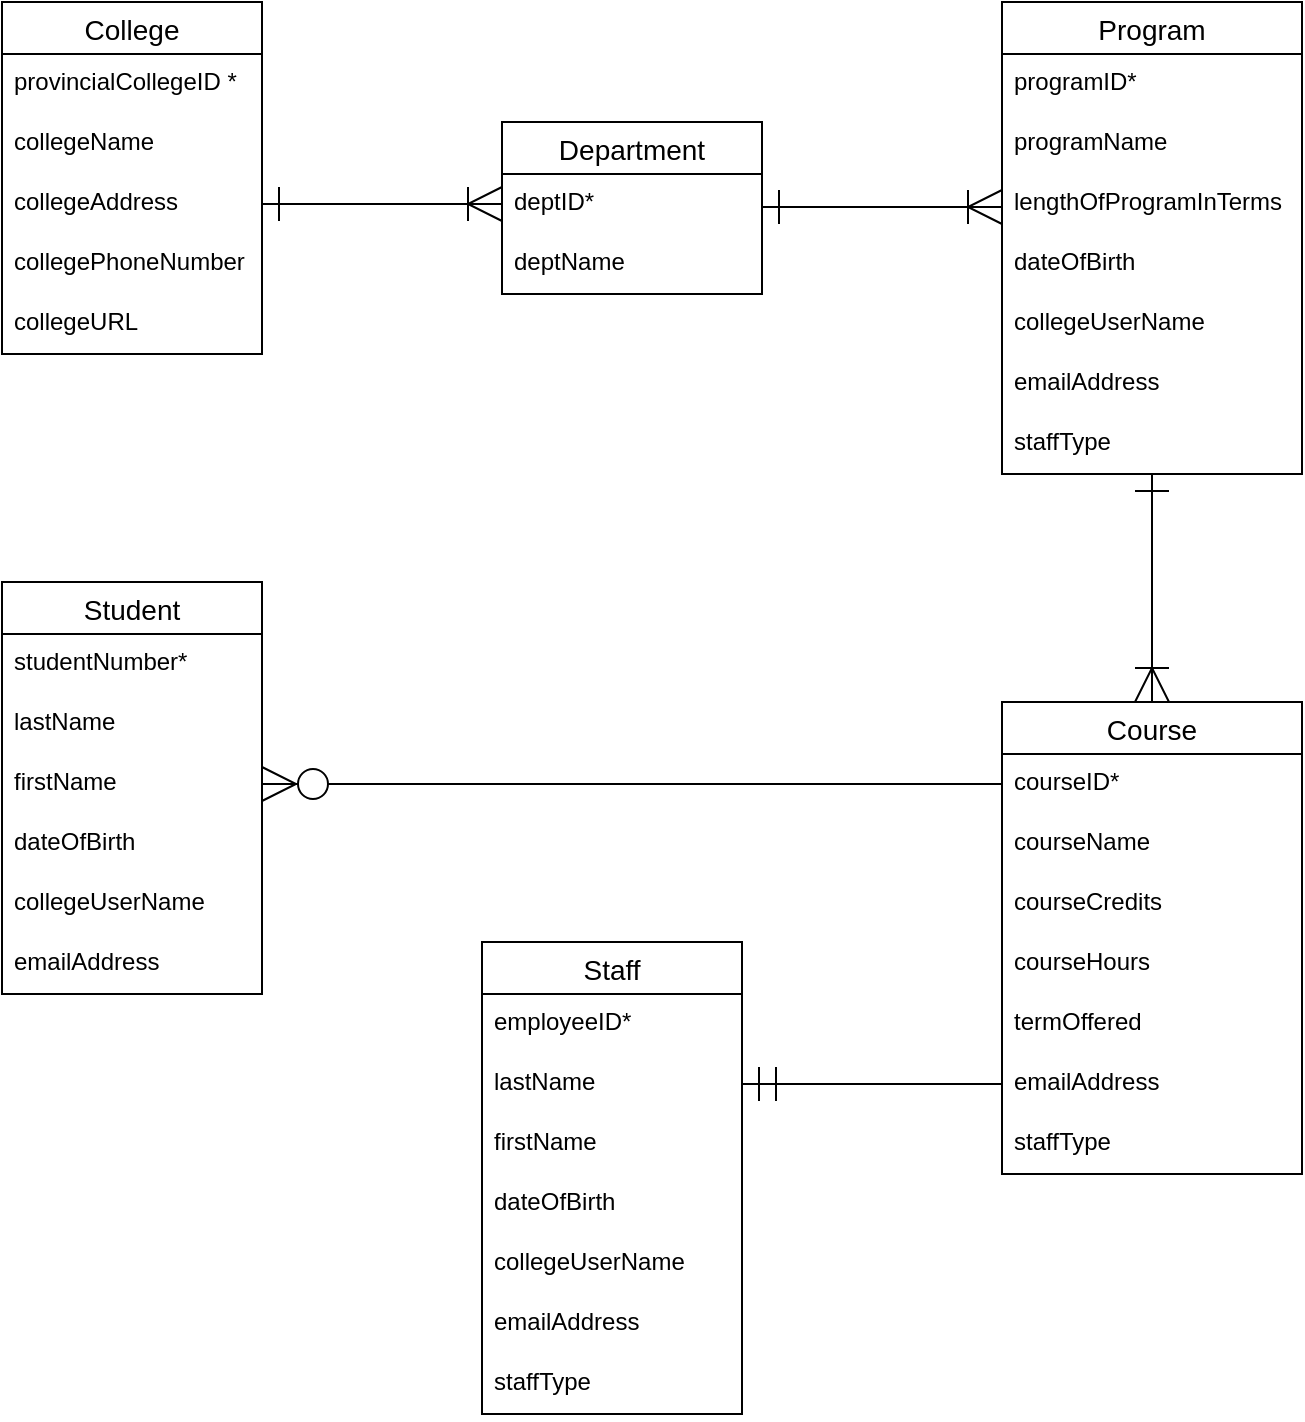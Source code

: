 <mxfile version="14.9.2" type="github">
  <diagram id="qqELx0O74SyiydXtpBy1" name="Page-1">
    <mxGraphModel dx="785" dy="514" grid="1" gridSize="10" guides="1" tooltips="1" connect="1" arrows="1" fold="1" page="1" pageScale="1" pageWidth="850" pageHeight="1100" math="0" shadow="0">
      <root>
        <mxCell id="0" />
        <mxCell id="1" parent="0" />
        <mxCell id="kNo_PR_JKWqj8q4_l_mU-1" value="College" style="swimlane;fontStyle=0;childLayout=stackLayout;horizontal=1;startSize=26;horizontalStack=0;resizeParent=1;resizeParentMax=0;resizeLast=0;collapsible=1;marginBottom=0;align=center;fontSize=14;swimlaneLine=1;" vertex="1" parent="1">
          <mxGeometry x="20" y="20" width="130" height="176" as="geometry">
            <mxRectangle x="50" y="40" width="80" height="26" as="alternateBounds" />
          </mxGeometry>
        </mxCell>
        <mxCell id="kNo_PR_JKWqj8q4_l_mU-2" value="provincialCollegeID *" style="text;strokeColor=none;fillColor=none;spacingLeft=4;spacingRight=4;overflow=hidden;rotatable=0;points=[[0,0.5],[1,0.5]];portConstraint=eastwest;fontSize=12;" vertex="1" parent="kNo_PR_JKWqj8q4_l_mU-1">
          <mxGeometry y="26" width="130" height="30" as="geometry" />
        </mxCell>
        <mxCell id="kNo_PR_JKWqj8q4_l_mU-3" value="collegeName" style="text;strokeColor=none;fillColor=none;spacingLeft=4;spacingRight=4;overflow=hidden;rotatable=0;points=[[0,0.5],[1,0.5]];portConstraint=eastwest;fontSize=12;" vertex="1" parent="kNo_PR_JKWqj8q4_l_mU-1">
          <mxGeometry y="56" width="130" height="30" as="geometry" />
        </mxCell>
        <mxCell id="kNo_PR_JKWqj8q4_l_mU-4" value="collegeAddress" style="text;strokeColor=none;fillColor=none;spacingLeft=4;spacingRight=4;overflow=hidden;rotatable=0;points=[[0,0.5],[1,0.5]];portConstraint=eastwest;fontSize=12;" vertex="1" parent="kNo_PR_JKWqj8q4_l_mU-1">
          <mxGeometry y="86" width="130" height="30" as="geometry" />
        </mxCell>
        <mxCell id="kNo_PR_JKWqj8q4_l_mU-12" value="collegePhoneNumber&#xa;" style="text;strokeColor=none;fillColor=none;spacingLeft=4;spacingRight=4;overflow=hidden;rotatable=0;points=[[0,0.5],[1,0.5]];portConstraint=eastwest;fontSize=12;" vertex="1" parent="kNo_PR_JKWqj8q4_l_mU-1">
          <mxGeometry y="116" width="130" height="30" as="geometry" />
        </mxCell>
        <mxCell id="kNo_PR_JKWqj8q4_l_mU-13" value="collegeURL" style="text;strokeColor=none;fillColor=none;spacingLeft=4;spacingRight=4;overflow=hidden;rotatable=0;points=[[0,0.5],[1,0.5]];portConstraint=eastwest;fontSize=12;" vertex="1" parent="kNo_PR_JKWqj8q4_l_mU-1">
          <mxGeometry y="146" width="130" height="30" as="geometry" />
        </mxCell>
        <mxCell id="kNo_PR_JKWqj8q4_l_mU-15" value="Department" style="swimlane;fontStyle=0;childLayout=stackLayout;horizontal=1;startSize=26;horizontalStack=0;resizeParent=1;resizeParentMax=0;resizeLast=0;collapsible=1;marginBottom=0;align=center;fontSize=14;swimlaneLine=1;" vertex="1" parent="1">
          <mxGeometry x="270" y="80" width="130" height="86" as="geometry">
            <mxRectangle x="50" y="40" width="80" height="26" as="alternateBounds" />
          </mxGeometry>
        </mxCell>
        <mxCell id="kNo_PR_JKWqj8q4_l_mU-16" value="deptID*" style="text;strokeColor=none;fillColor=none;spacingLeft=4;spacingRight=4;overflow=hidden;rotatable=0;points=[[0,0.5],[1,0.5]];portConstraint=eastwest;fontSize=12;" vertex="1" parent="kNo_PR_JKWqj8q4_l_mU-15">
          <mxGeometry y="26" width="130" height="30" as="geometry" />
        </mxCell>
        <mxCell id="kNo_PR_JKWqj8q4_l_mU-17" value="deptName" style="text;strokeColor=none;fillColor=none;spacingLeft=4;spacingRight=4;overflow=hidden;rotatable=0;points=[[0,0.5],[1,0.5]];portConstraint=eastwest;fontSize=12;" vertex="1" parent="kNo_PR_JKWqj8q4_l_mU-15">
          <mxGeometry y="56" width="130" height="30" as="geometry" />
        </mxCell>
        <mxCell id="kNo_PR_JKWqj8q4_l_mU-21" value="Staff" style="swimlane;fontStyle=0;childLayout=stackLayout;horizontal=1;startSize=26;horizontalStack=0;resizeParent=1;resizeParentMax=0;resizeLast=0;collapsible=1;marginBottom=0;align=center;fontSize=14;swimlaneLine=1;" vertex="1" parent="1">
          <mxGeometry x="260" y="490" width="130" height="236" as="geometry">
            <mxRectangle x="50" y="40" width="80" height="26" as="alternateBounds" />
          </mxGeometry>
        </mxCell>
        <mxCell id="kNo_PR_JKWqj8q4_l_mU-22" value="employeeID*" style="text;strokeColor=none;fillColor=none;spacingLeft=4;spacingRight=4;overflow=hidden;rotatable=0;points=[[0,0.5],[1,0.5]];portConstraint=eastwest;fontSize=12;" vertex="1" parent="kNo_PR_JKWqj8q4_l_mU-21">
          <mxGeometry y="26" width="130" height="30" as="geometry" />
        </mxCell>
        <mxCell id="kNo_PR_JKWqj8q4_l_mU-23" value="lastName" style="text;strokeColor=none;fillColor=none;spacingLeft=4;spacingRight=4;overflow=hidden;rotatable=0;points=[[0,0.5],[1,0.5]];portConstraint=eastwest;fontSize=12;" vertex="1" parent="kNo_PR_JKWqj8q4_l_mU-21">
          <mxGeometry y="56" width="130" height="30" as="geometry" />
        </mxCell>
        <mxCell id="kNo_PR_JKWqj8q4_l_mU-24" value="firstName&#xa;" style="text;strokeColor=none;fillColor=none;spacingLeft=4;spacingRight=4;overflow=hidden;rotatable=0;points=[[0,0.5],[1,0.5]];portConstraint=eastwest;fontSize=12;" vertex="1" parent="kNo_PR_JKWqj8q4_l_mU-21">
          <mxGeometry y="86" width="130" height="30" as="geometry" />
        </mxCell>
        <mxCell id="kNo_PR_JKWqj8q4_l_mU-25" value="dateOfBirth" style="text;strokeColor=none;fillColor=none;spacingLeft=4;spacingRight=4;overflow=hidden;rotatable=0;points=[[0,0.5],[1,0.5]];portConstraint=eastwest;fontSize=12;" vertex="1" parent="kNo_PR_JKWqj8q4_l_mU-21">
          <mxGeometry y="116" width="130" height="30" as="geometry" />
        </mxCell>
        <mxCell id="kNo_PR_JKWqj8q4_l_mU-26" value="collegeUserName&#xa;" style="text;strokeColor=none;fillColor=none;spacingLeft=4;spacingRight=4;overflow=hidden;rotatable=0;points=[[0,0.5],[1,0.5]];portConstraint=eastwest;fontSize=12;" vertex="1" parent="kNo_PR_JKWqj8q4_l_mU-21">
          <mxGeometry y="146" width="130" height="30" as="geometry" />
        </mxCell>
        <mxCell id="kNo_PR_JKWqj8q4_l_mU-27" value="emailAddress&#xa;" style="text;strokeColor=none;fillColor=none;spacingLeft=4;spacingRight=4;overflow=hidden;rotatable=0;points=[[0,0.5],[1,0.5]];portConstraint=eastwest;fontSize=12;" vertex="1" parent="kNo_PR_JKWqj8q4_l_mU-21">
          <mxGeometry y="176" width="130" height="30" as="geometry" />
        </mxCell>
        <mxCell id="kNo_PR_JKWqj8q4_l_mU-28" value="staffType" style="text;strokeColor=none;fillColor=none;spacingLeft=4;spacingRight=4;overflow=hidden;rotatable=0;points=[[0,0.5],[1,0.5]];portConstraint=eastwest;fontSize=12;" vertex="1" parent="kNo_PR_JKWqj8q4_l_mU-21">
          <mxGeometry y="206" width="130" height="30" as="geometry" />
        </mxCell>
        <mxCell id="kNo_PR_JKWqj8q4_l_mU-29" value="Student" style="swimlane;fontStyle=0;childLayout=stackLayout;horizontal=1;startSize=26;horizontalStack=0;resizeParent=1;resizeParentMax=0;resizeLast=0;collapsible=1;marginBottom=0;align=center;fontSize=14;swimlaneLine=1;" vertex="1" parent="1">
          <mxGeometry x="20" y="310" width="130" height="206" as="geometry">
            <mxRectangle x="50" y="40" width="80" height="26" as="alternateBounds" />
          </mxGeometry>
        </mxCell>
        <mxCell id="kNo_PR_JKWqj8q4_l_mU-30" value="studentNumber*" style="text;strokeColor=none;fillColor=none;spacingLeft=4;spacingRight=4;overflow=hidden;rotatable=0;points=[[0,0.5],[1,0.5]];portConstraint=eastwest;fontSize=12;" vertex="1" parent="kNo_PR_JKWqj8q4_l_mU-29">
          <mxGeometry y="26" width="130" height="30" as="geometry" />
        </mxCell>
        <mxCell id="kNo_PR_JKWqj8q4_l_mU-31" value="lastName" style="text;strokeColor=none;fillColor=none;spacingLeft=4;spacingRight=4;overflow=hidden;rotatable=0;points=[[0,0.5],[1,0.5]];portConstraint=eastwest;fontSize=12;" vertex="1" parent="kNo_PR_JKWqj8q4_l_mU-29">
          <mxGeometry y="56" width="130" height="30" as="geometry" />
        </mxCell>
        <mxCell id="kNo_PR_JKWqj8q4_l_mU-32" value="firstName&#xa;" style="text;strokeColor=none;fillColor=none;spacingLeft=4;spacingRight=4;overflow=hidden;rotatable=0;points=[[0,0.5],[1,0.5]];portConstraint=eastwest;fontSize=12;" vertex="1" parent="kNo_PR_JKWqj8q4_l_mU-29">
          <mxGeometry y="86" width="130" height="30" as="geometry" />
        </mxCell>
        <mxCell id="kNo_PR_JKWqj8q4_l_mU-33" value="dateOfBirth" style="text;strokeColor=none;fillColor=none;spacingLeft=4;spacingRight=4;overflow=hidden;rotatable=0;points=[[0,0.5],[1,0.5]];portConstraint=eastwest;fontSize=12;" vertex="1" parent="kNo_PR_JKWqj8q4_l_mU-29">
          <mxGeometry y="116" width="130" height="30" as="geometry" />
        </mxCell>
        <mxCell id="kNo_PR_JKWqj8q4_l_mU-34" value="collegeUserName&#xa;" style="text;strokeColor=none;fillColor=none;spacingLeft=4;spacingRight=4;overflow=hidden;rotatable=0;points=[[0,0.5],[1,0.5]];portConstraint=eastwest;fontSize=12;" vertex="1" parent="kNo_PR_JKWqj8q4_l_mU-29">
          <mxGeometry y="146" width="130" height="30" as="geometry" />
        </mxCell>
        <mxCell id="kNo_PR_JKWqj8q4_l_mU-35" value="emailAddress&#xa;" style="text;strokeColor=none;fillColor=none;spacingLeft=4;spacingRight=4;overflow=hidden;rotatable=0;points=[[0,0.5],[1,0.5]];portConstraint=eastwest;fontSize=12;" vertex="1" parent="kNo_PR_JKWqj8q4_l_mU-29">
          <mxGeometry y="176" width="130" height="30" as="geometry" />
        </mxCell>
        <mxCell id="kNo_PR_JKWqj8q4_l_mU-66" style="edgeStyle=orthogonalEdgeStyle;rounded=0;orthogonalLoop=1;jettySize=auto;html=1;entryX=0.5;entryY=0;entryDx=0;entryDy=0;fontSize=14;startArrow=ERone;startFill=0;endArrow=ERoneToMany;endFill=0;startSize=15;endSize=15;strokeWidth=1;" edge="1" parent="1" source="kNo_PR_JKWqj8q4_l_mU-37" target="kNo_PR_JKWqj8q4_l_mU-45">
          <mxGeometry relative="1" as="geometry" />
        </mxCell>
        <mxCell id="kNo_PR_JKWqj8q4_l_mU-37" value="Program" style="swimlane;fontStyle=0;childLayout=stackLayout;horizontal=1;startSize=26;horizontalStack=0;resizeParent=1;resizeParentMax=0;resizeLast=0;collapsible=1;marginBottom=0;align=center;fontSize=14;swimlaneLine=1;" vertex="1" parent="1">
          <mxGeometry x="520" y="20" width="150" height="236" as="geometry">
            <mxRectangle x="50" y="40" width="80" height="26" as="alternateBounds" />
          </mxGeometry>
        </mxCell>
        <mxCell id="kNo_PR_JKWqj8q4_l_mU-38" value="programID*" style="text;strokeColor=none;fillColor=none;spacingLeft=4;spacingRight=4;overflow=hidden;rotatable=0;points=[[0,0.5],[1,0.5]];portConstraint=eastwest;fontSize=12;" vertex="1" parent="kNo_PR_JKWqj8q4_l_mU-37">
          <mxGeometry y="26" width="150" height="30" as="geometry" />
        </mxCell>
        <mxCell id="kNo_PR_JKWqj8q4_l_mU-39" value="programName" style="text;strokeColor=none;fillColor=none;spacingLeft=4;spacingRight=4;overflow=hidden;rotatable=0;points=[[0,0.5],[1,0.5]];portConstraint=eastwest;fontSize=12;" vertex="1" parent="kNo_PR_JKWqj8q4_l_mU-37">
          <mxGeometry y="56" width="150" height="30" as="geometry" />
        </mxCell>
        <mxCell id="kNo_PR_JKWqj8q4_l_mU-40" value="lengthOfProgramInTerms" style="text;strokeColor=none;fillColor=none;spacingLeft=4;spacingRight=4;overflow=hidden;rotatable=0;points=[[0,0.5],[1,0.5]];portConstraint=eastwest;fontSize=12;" vertex="1" parent="kNo_PR_JKWqj8q4_l_mU-37">
          <mxGeometry y="86" width="150" height="30" as="geometry" />
        </mxCell>
        <mxCell id="kNo_PR_JKWqj8q4_l_mU-41" value="dateOfBirth" style="text;strokeColor=none;fillColor=none;spacingLeft=4;spacingRight=4;overflow=hidden;rotatable=0;points=[[0,0.5],[1,0.5]];portConstraint=eastwest;fontSize=12;" vertex="1" parent="kNo_PR_JKWqj8q4_l_mU-37">
          <mxGeometry y="116" width="150" height="30" as="geometry" />
        </mxCell>
        <mxCell id="kNo_PR_JKWqj8q4_l_mU-42" value="collegeUserName&#xa;" style="text;strokeColor=none;fillColor=none;spacingLeft=4;spacingRight=4;overflow=hidden;rotatable=0;points=[[0,0.5],[1,0.5]];portConstraint=eastwest;fontSize=12;" vertex="1" parent="kNo_PR_JKWqj8q4_l_mU-37">
          <mxGeometry y="146" width="150" height="30" as="geometry" />
        </mxCell>
        <mxCell id="kNo_PR_JKWqj8q4_l_mU-43" value="emailAddress&#xa;" style="text;strokeColor=none;fillColor=none;spacingLeft=4;spacingRight=4;overflow=hidden;rotatable=0;points=[[0,0.5],[1,0.5]];portConstraint=eastwest;fontSize=12;" vertex="1" parent="kNo_PR_JKWqj8q4_l_mU-37">
          <mxGeometry y="176" width="150" height="30" as="geometry" />
        </mxCell>
        <mxCell id="kNo_PR_JKWqj8q4_l_mU-44" value="staffType" style="text;strokeColor=none;fillColor=none;spacingLeft=4;spacingRight=4;overflow=hidden;rotatable=0;points=[[0,0.5],[1,0.5]];portConstraint=eastwest;fontSize=12;" vertex="1" parent="kNo_PR_JKWqj8q4_l_mU-37">
          <mxGeometry y="206" width="150" height="30" as="geometry" />
        </mxCell>
        <mxCell id="kNo_PR_JKWqj8q4_l_mU-45" value="Course" style="swimlane;fontStyle=0;childLayout=stackLayout;horizontal=1;startSize=26;horizontalStack=0;resizeParent=1;resizeParentMax=0;resizeLast=0;collapsible=1;marginBottom=0;align=center;fontSize=14;swimlaneLine=1;" vertex="1" parent="1">
          <mxGeometry x="520" y="370" width="150" height="236" as="geometry">
            <mxRectangle x="50" y="40" width="80" height="26" as="alternateBounds" />
          </mxGeometry>
        </mxCell>
        <mxCell id="kNo_PR_JKWqj8q4_l_mU-46" value="courseID*" style="text;strokeColor=none;fillColor=none;spacingLeft=4;spacingRight=4;overflow=hidden;rotatable=0;points=[[0,0.5],[1,0.5]];portConstraint=eastwest;fontSize=12;" vertex="1" parent="kNo_PR_JKWqj8q4_l_mU-45">
          <mxGeometry y="26" width="150" height="30" as="geometry" />
        </mxCell>
        <mxCell id="kNo_PR_JKWqj8q4_l_mU-47" value="courseName&#xa;" style="text;strokeColor=none;fillColor=none;spacingLeft=4;spacingRight=4;overflow=hidden;rotatable=0;points=[[0,0.5],[1,0.5]];portConstraint=eastwest;fontSize=12;" vertex="1" parent="kNo_PR_JKWqj8q4_l_mU-45">
          <mxGeometry y="56" width="150" height="30" as="geometry" />
        </mxCell>
        <mxCell id="kNo_PR_JKWqj8q4_l_mU-48" value="courseCredits" style="text;strokeColor=none;fillColor=none;spacingLeft=4;spacingRight=4;overflow=hidden;rotatable=0;points=[[0,0.5],[1,0.5]];portConstraint=eastwest;fontSize=12;" vertex="1" parent="kNo_PR_JKWqj8q4_l_mU-45">
          <mxGeometry y="86" width="150" height="30" as="geometry" />
        </mxCell>
        <mxCell id="kNo_PR_JKWqj8q4_l_mU-49" value="courseHours&#xa;" style="text;strokeColor=none;fillColor=none;spacingLeft=4;spacingRight=4;overflow=hidden;rotatable=0;points=[[0,0.5],[1,0.5]];portConstraint=eastwest;fontSize=12;" vertex="1" parent="kNo_PR_JKWqj8q4_l_mU-45">
          <mxGeometry y="116" width="150" height="30" as="geometry" />
        </mxCell>
        <mxCell id="kNo_PR_JKWqj8q4_l_mU-50" value="termOffered" style="text;strokeColor=none;fillColor=none;spacingLeft=4;spacingRight=4;overflow=hidden;rotatable=0;points=[[0,0.5],[1,0.5]];portConstraint=eastwest;fontSize=12;" vertex="1" parent="kNo_PR_JKWqj8q4_l_mU-45">
          <mxGeometry y="146" width="150" height="30" as="geometry" />
        </mxCell>
        <mxCell id="kNo_PR_JKWqj8q4_l_mU-51" value="emailAddress&#xa;" style="text;strokeColor=none;fillColor=none;spacingLeft=4;spacingRight=4;overflow=hidden;rotatable=0;points=[[0,0.5],[1,0.5]];portConstraint=eastwest;fontSize=12;" vertex="1" parent="kNo_PR_JKWqj8q4_l_mU-45">
          <mxGeometry y="176" width="150" height="30" as="geometry" />
        </mxCell>
        <mxCell id="kNo_PR_JKWqj8q4_l_mU-52" value="staffType" style="text;strokeColor=none;fillColor=none;spacingLeft=4;spacingRight=4;overflow=hidden;rotatable=0;points=[[0,0.5],[1,0.5]];portConstraint=eastwest;fontSize=12;" vertex="1" parent="kNo_PR_JKWqj8q4_l_mU-45">
          <mxGeometry y="206" width="150" height="30" as="geometry" />
        </mxCell>
        <mxCell id="kNo_PR_JKWqj8q4_l_mU-60" style="edgeStyle=orthogonalEdgeStyle;rounded=0;orthogonalLoop=1;jettySize=auto;html=1;exitX=1;exitY=0.5;exitDx=0;exitDy=0;entryX=0;entryY=0.5;entryDx=0;entryDy=0;fontSize=14;startArrow=ERone;startFill=0;endArrow=ERoneToMany;endFill=0;startSize=15;strokeWidth=1;endSize=15;" edge="1" parent="1" source="kNo_PR_JKWqj8q4_l_mU-4" target="kNo_PR_JKWqj8q4_l_mU-16">
          <mxGeometry relative="1" as="geometry" />
        </mxCell>
        <mxCell id="kNo_PR_JKWqj8q4_l_mU-64" style="edgeStyle=orthogonalEdgeStyle;rounded=0;orthogonalLoop=1;jettySize=auto;html=1;exitX=1;exitY=0.5;exitDx=0;exitDy=0;entryX=0;entryY=0.5;entryDx=0;entryDy=0;fontSize=14;startArrow=ERone;startFill=0;endArrow=ERoneToMany;endFill=0;startSize=15;strokeWidth=1;endSize=15;" edge="1" parent="1">
          <mxGeometry relative="1" as="geometry">
            <mxPoint x="400" y="122.5" as="sourcePoint" />
            <mxPoint x="520" y="122.5" as="targetPoint" />
          </mxGeometry>
        </mxCell>
        <mxCell id="kNo_PR_JKWqj8q4_l_mU-67" style="edgeStyle=orthogonalEdgeStyle;rounded=0;orthogonalLoop=1;jettySize=auto;html=1;exitX=0;exitY=0.5;exitDx=0;exitDy=0;entryX=1;entryY=0.5;entryDx=0;entryDy=0;fontSize=14;startArrow=none;startFill=0;endArrow=ERmandOne;endFill=0;startSize=15;endSize=15;strokeWidth=1;" edge="1" parent="1" source="kNo_PR_JKWqj8q4_l_mU-51" target="kNo_PR_JKWqj8q4_l_mU-23">
          <mxGeometry relative="1" as="geometry" />
        </mxCell>
        <mxCell id="kNo_PR_JKWqj8q4_l_mU-68" style="edgeStyle=orthogonalEdgeStyle;rounded=0;orthogonalLoop=1;jettySize=auto;html=1;exitX=0;exitY=0.5;exitDx=0;exitDy=0;entryX=1;entryY=0.5;entryDx=0;entryDy=0;fontSize=14;startArrow=none;startFill=0;endArrow=ERzeroToMany;endFill=1;startSize=15;endSize=15;strokeWidth=1;" edge="1" parent="1" source="kNo_PR_JKWqj8q4_l_mU-46" target="kNo_PR_JKWqj8q4_l_mU-32">
          <mxGeometry relative="1" as="geometry" />
        </mxCell>
      </root>
    </mxGraphModel>
  </diagram>
</mxfile>
